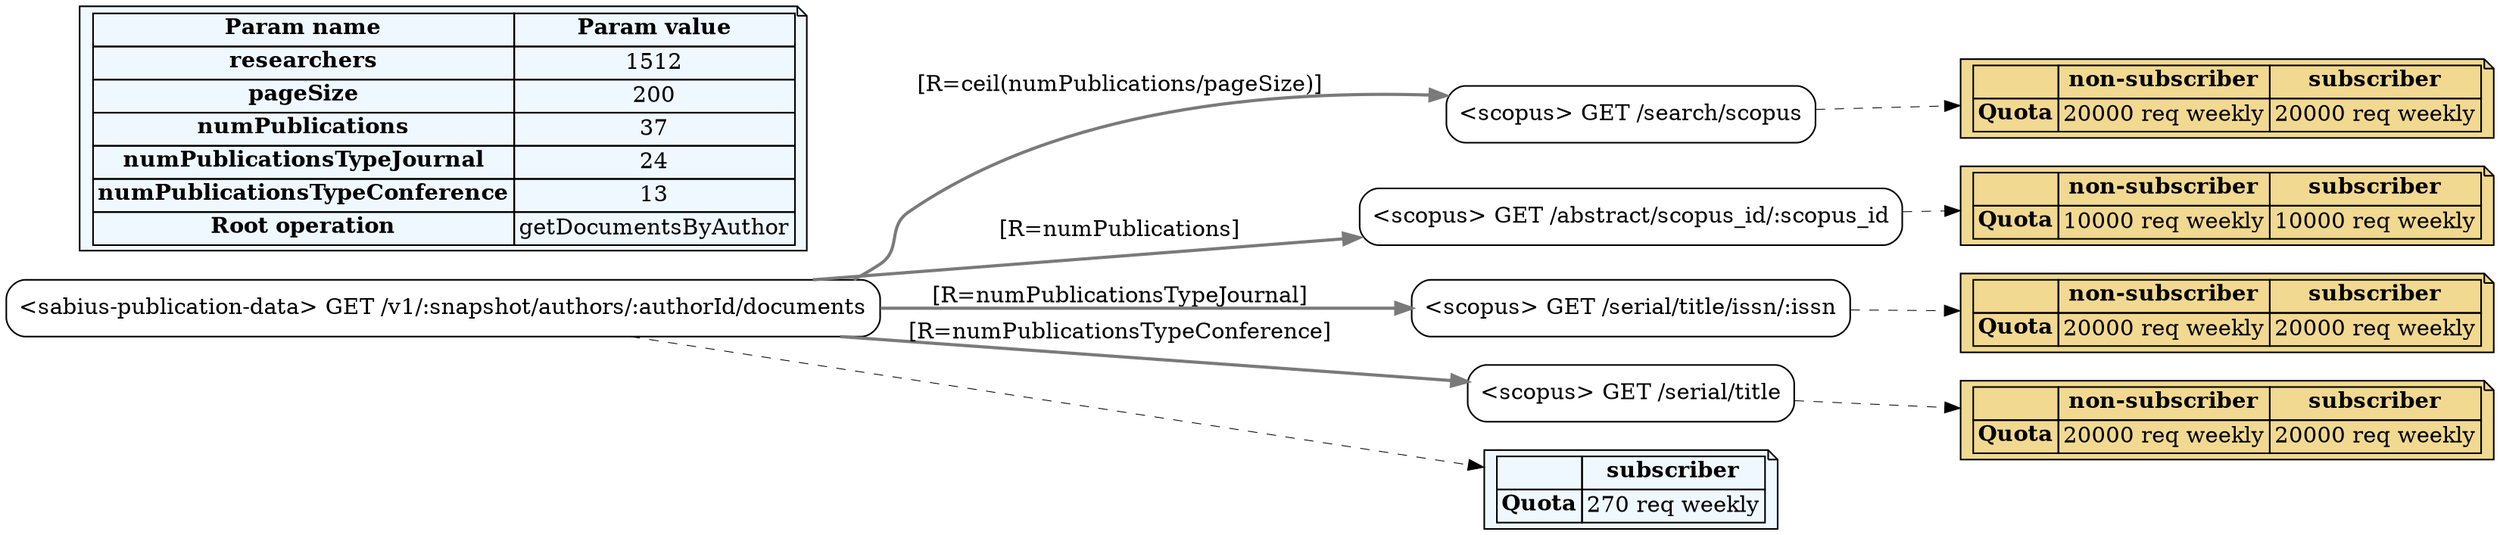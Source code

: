 digraph restalk { 

 rankdir=LR;



subgraph "scopus" {
node [shape=box]
node [ style=rounded, shape=box, label = "<scopus> GET /search/scopus" ] "ScopusSearch"
limits_ScopusSearch [shape=note, style=filled, fillcolor="#F1D991" label=<
<table border="0" cellborder="1" cellpadding="2" cellspacing="0">
<tr>
<td></td>
<td><b>non-subscriber</b></td>
<td><b>subscriber</b></td>
</tr>
<tr>
<td><b>Quota</b></td>
<td>20000 req weekly</td>
<td>20000 req weekly</td>
</tr>

</table>
>];
ScopusSearch -> limits_ScopusSearch[ style=dashed, color=black, penwidth=0.5 ];
node [ style=rounded, shape=box, label = "<scopus> GET /abstract/scopus_id/:scopus_id" ] "AbstractRetrieval4"
limits_AbstractRetrieval4 [shape=note, style=filled, fillcolor="#F1D991" label=<
<table border="0" cellborder="1" cellpadding="2" cellspacing="0">
<tr>
<td></td>
<td><b>non-subscriber</b></td>
<td><b>subscriber</b></td>
</tr>
<tr>
<td><b>Quota</b></td>
<td>10000 req weekly</td>
<td>10000 req weekly</td>
</tr>

</table>
>];
AbstractRetrieval4 -> limits_AbstractRetrieval4[ style=dashed, color=black, penwidth=0.5 ];
node [ style=rounded, shape=box, label = "<scopus> GET /serial/title/issn/:issn" ] "SerialTitleMetadata"
limits_SerialTitleMetadata [shape=note, style=filled, fillcolor="#F1D991" label=<
<table border="0" cellborder="1" cellpadding="2" cellspacing="0">
<tr>
<td></td>
<td><b>non-subscriber</b></td>
<td><b>subscriber</b></td>
</tr>
<tr>
<td><b>Quota</b></td>
<td>20000 req weekly</td>
<td>20000 req weekly</td>
</tr>

</table>
>];
SerialTitleMetadata -> limits_SerialTitleMetadata[ style=dashed, color=black, penwidth=0.5 ];
node [ style=rounded, shape=box, label = "<scopus> GET /serial/title" ] "SerialTitleSearch"
limits_SerialTitleSearch [shape=note, style=filled, fillcolor="#F1D991" label=<
<table border="0" cellborder="1" cellpadding="2" cellspacing="0">
<tr>
<td></td>
<td><b>non-subscriber</b></td>
<td><b>subscriber</b></td>
</tr>
<tr>
<td><b>Quota</b></td>
<td>20000 req weekly</td>
<td>20000 req weekly</td>
</tr>

</table>
>];
SerialTitleSearch -> limits_SerialTitleSearch[ style=dashed, color=black, penwidth=0.5 ];
}



subgraph "sabius-publication-data" {
node [shape=box]
node [ style=rounded, shape=box, label = "<sabius-publication-data> GET /v1/:snapshot/authors/:authorId/documents" ] "getDocumentsByAuthor"
limits_getDocumentsByAuthor [shape=note, style=filled, fillcolor="#F0F8FF" label=<
<table border="0" cellborder="1" cellpadding="2" cellspacing="0">
<tr>
<td></td>
<td><b>subscriber</b></td>
</tr>
<tr>
<td><b>Quota</b></td>
<td>270 req weekly</td>
</tr>

</table>
>];
getDocumentsByAuthor -> limits_getDocumentsByAuthor[ style=dashed, color=black, penwidth=0.5 ];
}

params [shape=note, style=filled, fillcolor="#F0F8FF" label=<
<table border="0" cellborder="1" cellpadding="2" cellspacing="0">
<tr>
<td><b>Param name</b></td><td><b>Param value</b></td>
</tr>
<tr>
<td><b>researchers</b></td>
<td>1512</td>
</tr>
<tr>
<td><b>pageSize</b></td>
<td>200</td>
</tr>
<tr>
<td><b>numPublications</b></td>
<td>37</td>
</tr>
<tr>
<td><b>numPublicationsTypeJournal</b></td>
<td>24</td>
</tr>
<tr>
<td><b>numPublicationsTypeConference</b></td>
<td>13</td>
</tr>
<tr><td><b>Root operation</b></td><td>getDocumentsByAuthor</td></tr>
</table>
>];
getDocumentsByAuthor -> ScopusSearch [ color="#7a7a7a", penwidth=2.0, label="[R=ceil(numPublications/pageSize)]" ];
getDocumentsByAuthor -> AbstractRetrieval4 [ color="#7a7a7a", penwidth=2.0, label="[R=numPublications]" ];
getDocumentsByAuthor -> SerialTitleMetadata [ color="#7a7a7a", penwidth=2.0, label="[R=numPublicationsTypeJournal]" ];
getDocumentsByAuthor -> SerialTitleSearch [ color="#7a7a7a", penwidth=2.0, label="[R=numPublicationsTypeConference]" ];


}